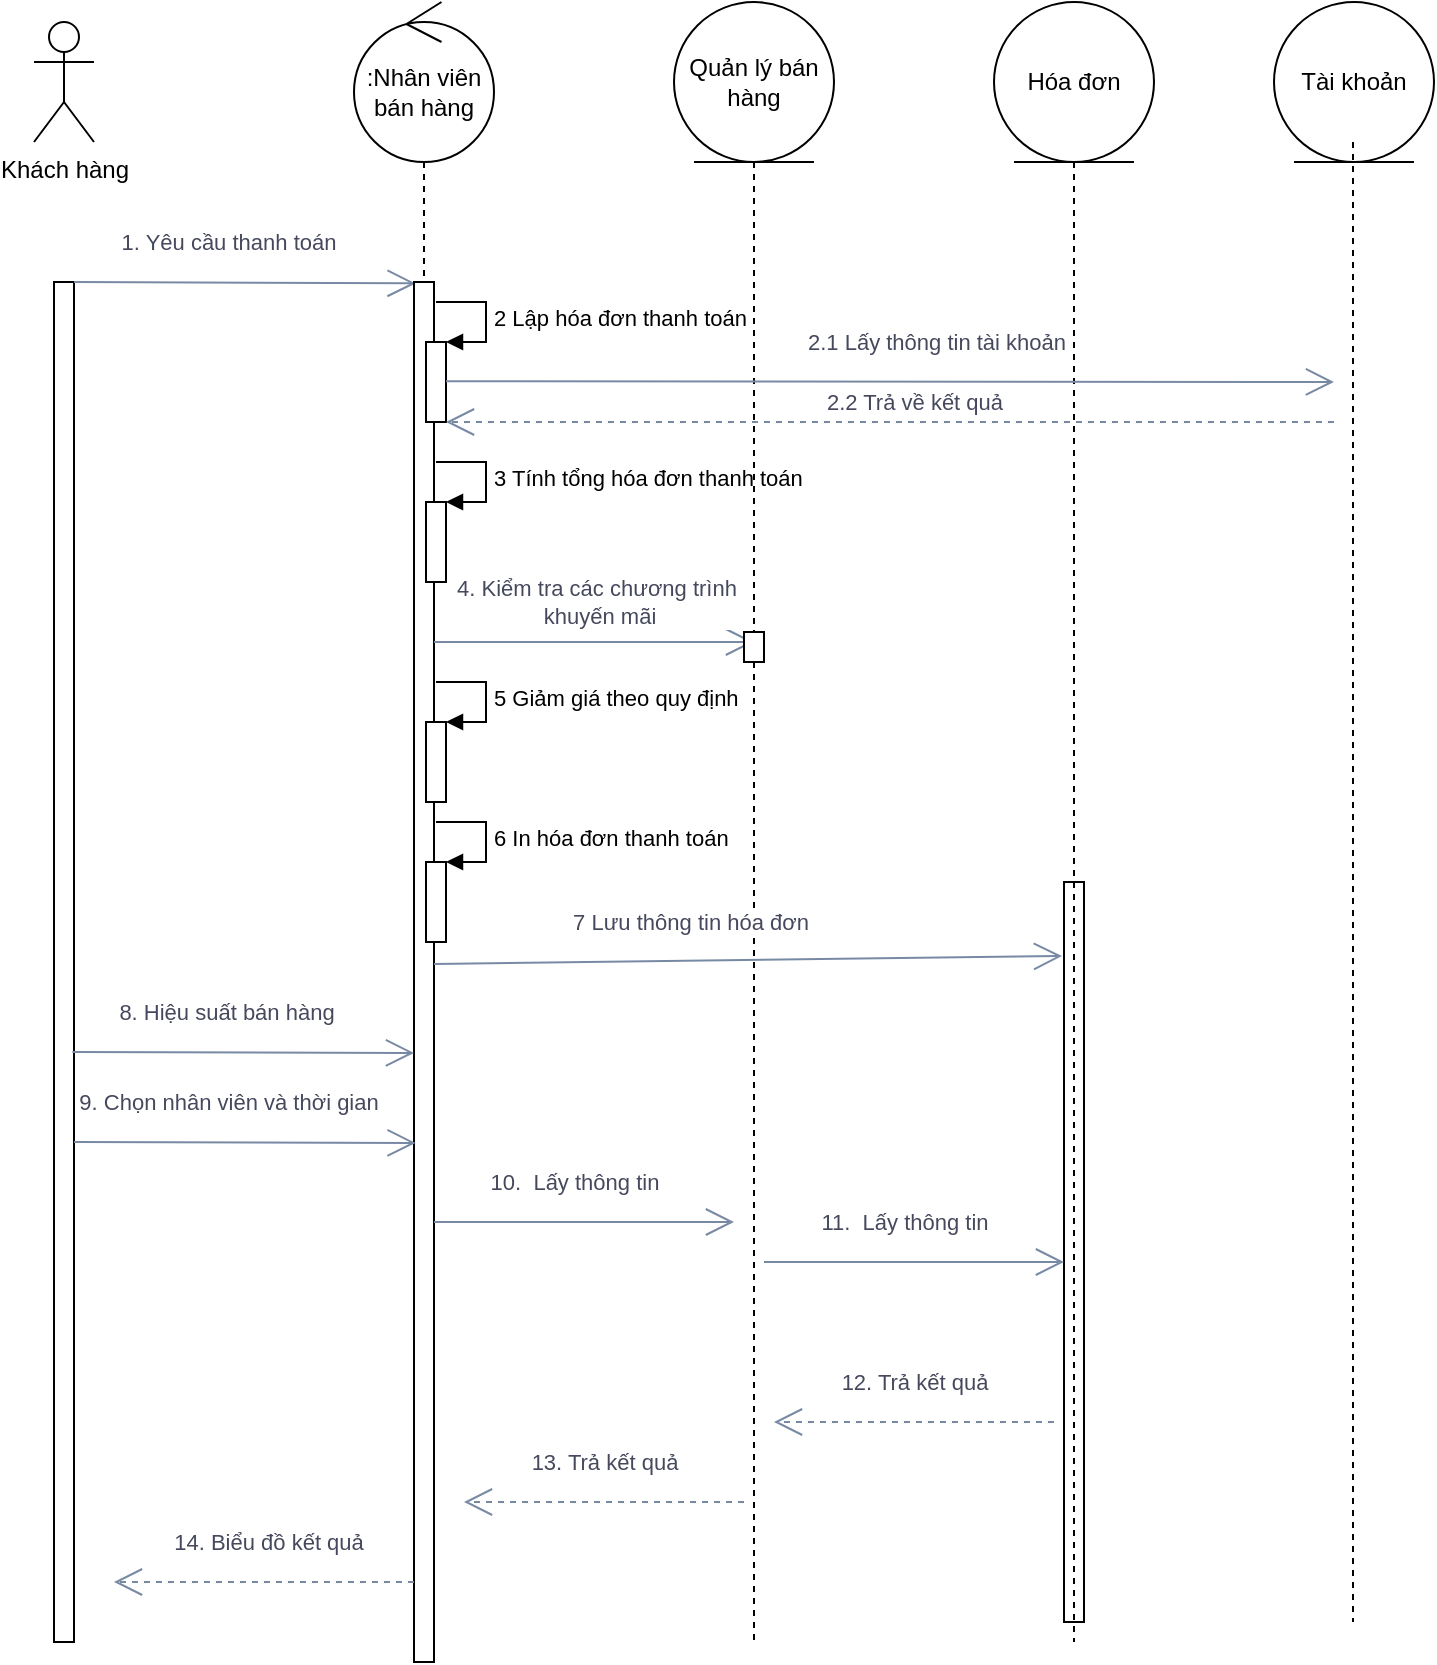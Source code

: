 <mxfile version="13.9.9" type="device"><diagram id="hi2qwzMu44u6_EJo7In6" name="Trang-1"><mxGraphModel dx="910" dy="413" grid="1" gridSize="10" guides="1" tooltips="1" connect="1" arrows="1" fold="1" page="1" pageScale="1" pageWidth="827" pageHeight="1169" math="0" shadow="0"><root><mxCell id="0"/><mxCell id="1" parent="0"/><mxCell id="gfVYsiPjLUf21q-Jl1v9-175" value="Khách hàng" style="shape=umlActor;verticalLabelPosition=bottom;verticalAlign=top;html=1;" parent="1" vertex="1"><mxGeometry x="140" y="70" width="30" height="60" as="geometry"/></mxCell><mxCell id="gfVYsiPjLUf21q-Jl1v9-176" value=":Nhân viên bán hàng" style="ellipse;shape=umlControl;whiteSpace=wrap;html=1;" parent="1" vertex="1"><mxGeometry x="300" y="60" width="70" height="80" as="geometry"/></mxCell><mxCell id="gfVYsiPjLUf21q-Jl1v9-177" value="Hóa đơn" style="ellipse;shape=umlEntity;whiteSpace=wrap;html=1;" parent="1" vertex="1"><mxGeometry x="620" y="60" width="80" height="80" as="geometry"/></mxCell><mxCell id="gfVYsiPjLUf21q-Jl1v9-183" style="edgeStyle=orthogonalEdgeStyle;rounded=0;orthogonalLoop=1;jettySize=auto;html=1;dashed=1;endArrow=none;endFill=0;" parent="1" source="gfVYsiPjLUf21q-Jl1v9-195" edge="1"><mxGeometry relative="1" as="geometry"><mxPoint x="500" y="880" as="targetPoint"/></mxGeometry></mxCell><mxCell id="gfVYsiPjLUf21q-Jl1v9-178" value="Quản lý bán hàng" style="ellipse;shape=umlEntity;whiteSpace=wrap;html=1;" parent="1" vertex="1"><mxGeometry x="460" y="60" width="80" height="80" as="geometry"/></mxCell><mxCell id="gfVYsiPjLUf21q-Jl1v9-179" value="" style="html=1;points=[];perimeter=orthogonalPerimeter;" parent="1" vertex="1"><mxGeometry x="150" y="200" width="10" height="680" as="geometry"/></mxCell><mxCell id="gfVYsiPjLUf21q-Jl1v9-185" value="" style="endArrow=open;endFill=1;endSize=12;html=1;strokeColor=#788AA3;fillColor=#B2C9AB;fontColor=#46495D;entryX=0.081;entryY=0.001;entryDx=0;entryDy=0;entryPerimeter=0;" parent="1" target="gfVYsiPjLUf21q-Jl1v9-187" edge="1"><mxGeometry width="160" relative="1" as="geometry"><mxPoint x="160" y="200" as="sourcePoint"/><mxPoint x="300" y="197" as="targetPoint"/></mxGeometry></mxCell><mxCell id="gfVYsiPjLUf21q-Jl1v9-186" value="1. Yêu cầu thanh toán" style="edgeLabel;html=1;align=center;verticalAlign=middle;resizable=0;points=[];fontColor=#46495D;" parent="gfVYsiPjLUf21q-Jl1v9-185" vertex="1" connectable="0"><mxGeometry x="-0.384" y="-3" relative="1" as="geometry"><mxPoint x="24.17" y="-23" as="offset"/></mxGeometry></mxCell><mxCell id="gfVYsiPjLUf21q-Jl1v9-187" value="" style="html=1;points=[];perimeter=orthogonalPerimeter;" parent="1" vertex="1"><mxGeometry x="330" y="200" width="10" height="690" as="geometry"/></mxCell><mxCell id="gfVYsiPjLUf21q-Jl1v9-188" style="edgeStyle=orthogonalEdgeStyle;rounded=0;orthogonalLoop=1;jettySize=auto;html=1;dashed=1;endArrow=none;endFill=0;" parent="1" source="gfVYsiPjLUf21q-Jl1v9-176" target="gfVYsiPjLUf21q-Jl1v9-187" edge="1"><mxGeometry relative="1" as="geometry"><mxPoint x="335" y="670" as="targetPoint"/><mxPoint x="335" y="140" as="sourcePoint"/></mxGeometry></mxCell><mxCell id="gfVYsiPjLUf21q-Jl1v9-189" value="" style="html=1;points=[];perimeter=orthogonalPerimeter;" parent="1" vertex="1"><mxGeometry x="336" y="230" width="10" height="40" as="geometry"/></mxCell><mxCell id="gfVYsiPjLUf21q-Jl1v9-190" value="2 Lập hóa đơn thanh toán" style="edgeStyle=orthogonalEdgeStyle;html=1;align=left;spacingLeft=2;endArrow=block;rounded=0;entryX=1;entryY=0;" parent="1" target="gfVYsiPjLUf21q-Jl1v9-189" edge="1"><mxGeometry relative="1" as="geometry"><mxPoint x="341" y="210" as="sourcePoint"/><Array as="points"><mxPoint x="366" y="210"/></Array></mxGeometry></mxCell><mxCell id="gfVYsiPjLUf21q-Jl1v9-191" value="" style="html=1;points=[];perimeter=orthogonalPerimeter;" parent="1" vertex="1"><mxGeometry x="336" y="310" width="10" height="40" as="geometry"/></mxCell><mxCell id="gfVYsiPjLUf21q-Jl1v9-192" value="3 Tính tổng hóa đơn thanh toán" style="edgeStyle=orthogonalEdgeStyle;html=1;align=left;spacingLeft=2;endArrow=block;rounded=0;entryX=1;entryY=0;" parent="1" target="gfVYsiPjLUf21q-Jl1v9-191" edge="1"><mxGeometry relative="1" as="geometry"><mxPoint x="341" y="290" as="sourcePoint"/><Array as="points"><mxPoint x="366" y="290"/></Array></mxGeometry></mxCell><mxCell id="gfVYsiPjLUf21q-Jl1v9-193" value="" style="endArrow=open;endFill=1;endSize=12;html=1;strokeColor=#788AA3;fillColor=#B2C9AB;fontColor=#46495D;" parent="1" edge="1"><mxGeometry width="160" relative="1" as="geometry"><mxPoint x="340" y="380" as="sourcePoint"/><mxPoint x="500" y="380" as="targetPoint"/></mxGeometry></mxCell><mxCell id="gfVYsiPjLUf21q-Jl1v9-194" value="4. Kiểm tra các chương trình&lt;br&gt;&amp;nbsp;khuyến mãi" style="edgeLabel;html=1;align=center;verticalAlign=middle;resizable=0;points=[];fontColor=#46495D;" parent="gfVYsiPjLUf21q-Jl1v9-193" vertex="1" connectable="0"><mxGeometry x="-0.384" y="-3" relative="1" as="geometry"><mxPoint x="31" y="-23" as="offset"/></mxGeometry></mxCell><mxCell id="gfVYsiPjLUf21q-Jl1v9-195" value="" style="html=1;points=[];perimeter=orthogonalPerimeter;" parent="1" vertex="1"><mxGeometry x="495" y="375" width="10" height="15" as="geometry"/></mxCell><mxCell id="gfVYsiPjLUf21q-Jl1v9-196" style="edgeStyle=orthogonalEdgeStyle;rounded=0;orthogonalLoop=1;jettySize=auto;html=1;dashed=1;endArrow=none;endFill=0;" parent="1" source="gfVYsiPjLUf21q-Jl1v9-178" target="gfVYsiPjLUf21q-Jl1v9-195" edge="1"><mxGeometry relative="1" as="geometry"><mxPoint x="500" y="720" as="targetPoint"/><mxPoint x="500" y="140" as="sourcePoint"/></mxGeometry></mxCell><mxCell id="gfVYsiPjLUf21q-Jl1v9-197" value="" style="html=1;points=[];perimeter=orthogonalPerimeter;" parent="1" vertex="1"><mxGeometry x="336" y="420" width="10" height="40" as="geometry"/></mxCell><mxCell id="gfVYsiPjLUf21q-Jl1v9-198" value="5 Giảm giá theo quy định" style="edgeStyle=orthogonalEdgeStyle;html=1;align=left;spacingLeft=2;endArrow=block;rounded=0;entryX=1;entryY=0;" parent="1" target="gfVYsiPjLUf21q-Jl1v9-197" edge="1"><mxGeometry relative="1" as="geometry"><mxPoint x="341" y="400" as="sourcePoint"/><Array as="points"><mxPoint x="366" y="400"/></Array></mxGeometry></mxCell><mxCell id="gfVYsiPjLUf21q-Jl1v9-199" value="" style="html=1;points=[];perimeter=orthogonalPerimeter;" parent="1" vertex="1"><mxGeometry x="336" y="490" width="10" height="40" as="geometry"/></mxCell><mxCell id="gfVYsiPjLUf21q-Jl1v9-200" value="6 In hóa đơn thanh toán" style="edgeStyle=orthogonalEdgeStyle;html=1;align=left;spacingLeft=2;endArrow=block;rounded=0;entryX=1;entryY=0;" parent="1" target="gfVYsiPjLUf21q-Jl1v9-199" edge="1"><mxGeometry relative="1" as="geometry"><mxPoint x="341" y="470" as="sourcePoint"/><Array as="points"><mxPoint x="366" y="470"/></Array></mxGeometry></mxCell><mxCell id="gfVYsiPjLUf21q-Jl1v9-201" value="" style="endArrow=open;endFill=1;endSize=12;html=1;strokeColor=#788AA3;fillColor=#B2C9AB;fontColor=#46495D;entryX=-0.1;entryY=0.1;entryDx=0;entryDy=0;entryPerimeter=0;" parent="1" target="gfVYsiPjLUf21q-Jl1v9-203" edge="1"><mxGeometry width="160" relative="1" as="geometry"><mxPoint x="340" y="541" as="sourcePoint"/><mxPoint x="660" y="545" as="targetPoint"/></mxGeometry></mxCell><mxCell id="gfVYsiPjLUf21q-Jl1v9-202" value="7 Lưu thông tin hóa đơn" style="edgeLabel;html=1;align=center;verticalAlign=middle;resizable=0;points=[];fontColor=#46495D;" parent="gfVYsiPjLUf21q-Jl1v9-201" vertex="1" connectable="0"><mxGeometry x="-0.384" y="-3" relative="1" as="geometry"><mxPoint x="31" y="-23" as="offset"/></mxGeometry></mxCell><mxCell id="gfVYsiPjLUf21q-Jl1v9-203" value="" style="html=1;points=[];perimeter=orthogonalPerimeter;" parent="1" vertex="1"><mxGeometry x="655" y="500" width="10" height="370" as="geometry"/></mxCell><mxCell id="gfVYsiPjLUf21q-Jl1v9-204" style="edgeStyle=orthogonalEdgeStyle;rounded=0;orthogonalLoop=1;jettySize=auto;html=1;dashed=1;endArrow=none;endFill=0;" parent="1" source="gfVYsiPjLUf21q-Jl1v9-177" edge="1"><mxGeometry relative="1" as="geometry"><mxPoint x="660" y="880" as="targetPoint"/><mxPoint x="660" y="140" as="sourcePoint"/></mxGeometry></mxCell><mxCell id="oH4-0hyNph4GTOeG5NeX-1" value="" style="endArrow=open;endFill=1;endSize=12;html=1;strokeColor=#788AA3;fillColor=#B2C9AB;fontColor=#46495D;entryX=0.081;entryY=0.001;entryDx=0;entryDy=0;entryPerimeter=0;" parent="1" edge="1"><mxGeometry width="160" relative="1" as="geometry"><mxPoint x="159.19" y="585" as="sourcePoint"/><mxPoint x="330.0" y="585.49" as="targetPoint"/></mxGeometry></mxCell><mxCell id="oH4-0hyNph4GTOeG5NeX-2" value="8. Hiệu suất bán hàng" style="edgeLabel;html=1;align=center;verticalAlign=middle;resizable=0;points=[];fontColor=#46495D;" parent="oH4-0hyNph4GTOeG5NeX-1" vertex="1" connectable="0"><mxGeometry x="-0.384" y="-3" relative="1" as="geometry"><mxPoint x="24.17" y="-23" as="offset"/></mxGeometry></mxCell><mxCell id="oH4-0hyNph4GTOeG5NeX-3" value="" style="endArrow=open;endFill=1;endSize=12;html=1;strokeColor=#788AA3;fillColor=#B2C9AB;fontColor=#46495D;entryX=0.081;entryY=0.001;entryDx=0;entryDy=0;entryPerimeter=0;" parent="1" edge="1"><mxGeometry width="160" relative="1" as="geometry"><mxPoint x="160.0" y="630" as="sourcePoint"/><mxPoint x="330.81" y="630.49" as="targetPoint"/></mxGeometry></mxCell><mxCell id="oH4-0hyNph4GTOeG5NeX-4" value="9. Chọn nhân viên và thời gian" style="edgeLabel;html=1;align=center;verticalAlign=middle;resizable=0;points=[];fontColor=#46495D;" parent="oH4-0hyNph4GTOeG5NeX-3" vertex="1" connectable="0"><mxGeometry x="-0.384" y="-3" relative="1" as="geometry"><mxPoint x="24.17" y="-23" as="offset"/></mxGeometry></mxCell><mxCell id="oH4-0hyNph4GTOeG5NeX-5" value="" style="endArrow=open;endFill=1;endSize=12;html=1;strokeColor=#788AA3;fillColor=#B2C9AB;fontColor=#46495D;" parent="1" edge="1"><mxGeometry width="160" relative="1" as="geometry"><mxPoint x="340" y="670" as="sourcePoint"/><mxPoint x="490" y="670" as="targetPoint"/></mxGeometry></mxCell><mxCell id="oH4-0hyNph4GTOeG5NeX-6" value="10.&amp;nbsp; Lấy thông tin" style="edgeLabel;html=1;align=center;verticalAlign=middle;resizable=0;points=[];fontColor=#46495D;" parent="oH4-0hyNph4GTOeG5NeX-5" vertex="1" connectable="0"><mxGeometry x="-0.384" y="-3" relative="1" as="geometry"><mxPoint x="24.17" y="-23" as="offset"/></mxGeometry></mxCell><mxCell id="oH4-0hyNph4GTOeG5NeX-7" value="" style="endArrow=open;endFill=1;endSize=12;html=1;strokeColor=#788AA3;fillColor=#B2C9AB;fontColor=#46495D;" parent="1" edge="1"><mxGeometry width="160" relative="1" as="geometry"><mxPoint x="505" y="690" as="sourcePoint"/><mxPoint x="655" y="690" as="targetPoint"/></mxGeometry></mxCell><mxCell id="oH4-0hyNph4GTOeG5NeX-8" value="11.&amp;nbsp; Lấy thông tin" style="edgeLabel;html=1;align=center;verticalAlign=middle;resizable=0;points=[];fontColor=#46495D;" parent="oH4-0hyNph4GTOeG5NeX-7" vertex="1" connectable="0"><mxGeometry x="-0.384" y="-3" relative="1" as="geometry"><mxPoint x="24.17" y="-23" as="offset"/></mxGeometry></mxCell><mxCell id="oH4-0hyNph4GTOeG5NeX-9" value="" style="endArrow=open;endFill=1;endSize=12;html=1;strokeColor=#788AA3;fillColor=#B2C9AB;fontColor=#46495D;dashed=1;" parent="1" edge="1"><mxGeometry width="160" relative="1" as="geometry"><mxPoint x="650" y="770" as="sourcePoint"/><mxPoint x="510" y="770" as="targetPoint"/></mxGeometry></mxCell><mxCell id="oH4-0hyNph4GTOeG5NeX-10" value="12. Trả kết quả" style="edgeLabel;html=1;align=center;verticalAlign=middle;resizable=0;points=[];fontColor=#46495D;" parent="oH4-0hyNph4GTOeG5NeX-9" vertex="1" connectable="0"><mxGeometry x="-0.384" y="-3" relative="1" as="geometry"><mxPoint x="-27" y="-17" as="offset"/></mxGeometry></mxCell><mxCell id="oH4-0hyNph4GTOeG5NeX-11" value="" style="endArrow=open;endFill=1;endSize=12;html=1;strokeColor=#788AA3;fillColor=#B2C9AB;fontColor=#46495D;dashed=1;" parent="1" edge="1"><mxGeometry width="160" relative="1" as="geometry"><mxPoint x="495" y="810" as="sourcePoint"/><mxPoint x="355" y="810" as="targetPoint"/></mxGeometry></mxCell><mxCell id="oH4-0hyNph4GTOeG5NeX-12" value="13. Trả kết quả" style="edgeLabel;html=1;align=center;verticalAlign=middle;resizable=0;points=[];fontColor=#46495D;" parent="oH4-0hyNph4GTOeG5NeX-11" vertex="1" connectable="0"><mxGeometry x="-0.384" y="-3" relative="1" as="geometry"><mxPoint x="-27" y="-17" as="offset"/></mxGeometry></mxCell><mxCell id="oH4-0hyNph4GTOeG5NeX-14" value="" style="endArrow=open;endFill=1;endSize=12;html=1;strokeColor=#788AA3;fillColor=#B2C9AB;fontColor=#46495D;dashed=1;exitX=0;exitY=0.942;exitDx=0;exitDy=0;exitPerimeter=0;" parent="1" source="gfVYsiPjLUf21q-Jl1v9-187" edge="1"><mxGeometry width="160" relative="1" as="geometry"><mxPoint x="320" y="850" as="sourcePoint"/><mxPoint x="180" y="850" as="targetPoint"/><Array as="points"><mxPoint x="280" y="850"/></Array></mxGeometry></mxCell><mxCell id="oH4-0hyNph4GTOeG5NeX-15" value="14. Biểu đồ kết quả" style="edgeLabel;html=1;align=center;verticalAlign=middle;resizable=0;points=[];fontColor=#46495D;" parent="oH4-0hyNph4GTOeG5NeX-14" vertex="1" connectable="0"><mxGeometry x="-0.384" y="-3" relative="1" as="geometry"><mxPoint x="-27" y="-17" as="offset"/></mxGeometry></mxCell><mxCell id="PfAWxtbqiG9H-N2F0jlv-1" value="Tài khoản" style="ellipse;shape=umlEntity;whiteSpace=wrap;html=1;" vertex="1" parent="1"><mxGeometry x="760" y="60" width="80" height="80" as="geometry"/></mxCell><mxCell id="PfAWxtbqiG9H-N2F0jlv-2" style="edgeStyle=orthogonalEdgeStyle;rounded=0;orthogonalLoop=1;jettySize=auto;html=1;dashed=1;endArrow=none;endFill=0;" edge="1" parent="1"><mxGeometry relative="1" as="geometry"><mxPoint x="799.5" y="870" as="targetPoint"/><mxPoint x="799.5" y="130" as="sourcePoint"/></mxGeometry></mxCell><mxCell id="PfAWxtbqiG9H-N2F0jlv-3" value="" style="endArrow=open;endFill=1;endSize=12;html=1;strokeColor=#788AA3;fillColor=#B2C9AB;fontColor=#46495D;" edge="1" parent="1"><mxGeometry width="160" relative="1" as="geometry"><mxPoint x="346" y="249.58" as="sourcePoint"/><mxPoint x="790" y="250" as="targetPoint"/></mxGeometry></mxCell><mxCell id="PfAWxtbqiG9H-N2F0jlv-4" value="2.1 Lấy thông tin tài khoản" style="edgeLabel;html=1;align=center;verticalAlign=middle;resizable=0;points=[];fontColor=#46495D;" vertex="1" connectable="0" parent="PfAWxtbqiG9H-N2F0jlv-3"><mxGeometry x="-0.384" y="-3" relative="1" as="geometry"><mxPoint x="107.34" y="-22.71" as="offset"/></mxGeometry></mxCell><mxCell id="PfAWxtbqiG9H-N2F0jlv-5" value="" style="endArrow=open;endFill=1;endSize=12;html=1;strokeColor=#788AA3;fillColor=#B2C9AB;fontColor=#46495D;dashed=1;" edge="1" parent="1"><mxGeometry width="160" relative="1" as="geometry"><mxPoint x="790" y="270" as="sourcePoint"/><mxPoint x="346" y="270" as="targetPoint"/></mxGeometry></mxCell><mxCell id="PfAWxtbqiG9H-N2F0jlv-6" value="2.2 Trả về kết quả" style="edgeLabel;html=1;align=center;verticalAlign=middle;resizable=0;points=[];fontColor=#46495D;" vertex="1" connectable="0" parent="PfAWxtbqiG9H-N2F0jlv-5"><mxGeometry x="-0.384" y="-3" relative="1" as="geometry"><mxPoint x="-73.33" y="-7" as="offset"/></mxGeometry></mxCell></root></mxGraphModel></diagram></mxfile>